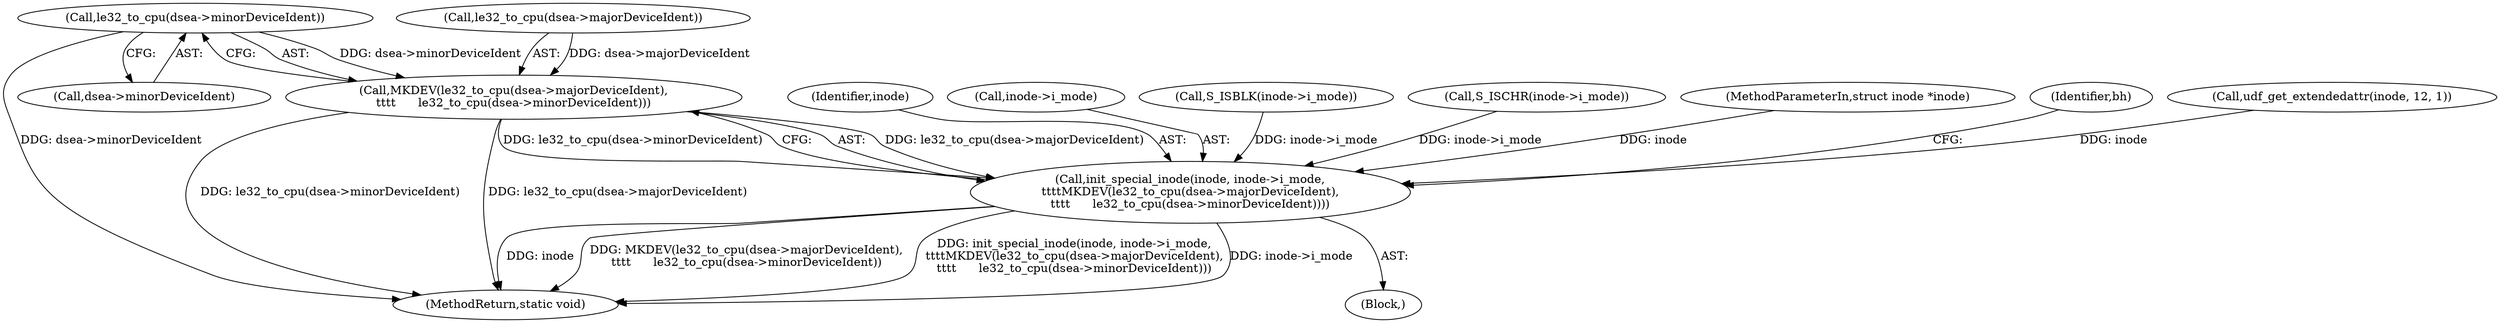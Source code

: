 digraph "0_linux_c03aa9f6e1f938618e6db2e23afef0574efeeb65@pointer" {
"1001147" [label="(Call,le32_to_cpu(dsea->minorDeviceIdent))"];
"1001142" [label="(Call,MKDEV(le32_to_cpu(dsea->majorDeviceIdent),\n\t\t\t\t      le32_to_cpu(dsea->minorDeviceIdent)))"];
"1001137" [label="(Call,init_special_inode(inode, inode->i_mode,\n\t\t\t\tMKDEV(le32_to_cpu(dsea->majorDeviceIdent),\n\t\t\t\t      le32_to_cpu(dsea->minorDeviceIdent))))"];
"1001136" [label="(Block,)"];
"1001138" [label="(Identifier,inode)"];
"1001139" [label="(Call,inode->i_mode)"];
"1001120" [label="(Call,S_ISBLK(inode->i_mode))"];
"1001143" [label="(Call,le32_to_cpu(dsea->majorDeviceIdent))"];
"1001116" [label="(Call,S_ISCHR(inode->i_mode))"];
"1001147" [label="(Call,le32_to_cpu(dsea->minorDeviceIdent))"];
"1001156" [label="(MethodReturn,static void)"];
"1000104" [label="(MethodParameterIn,struct inode *inode)"];
"1001137" [label="(Call,init_special_inode(inode, inode->i_mode,\n\t\t\t\tMKDEV(le32_to_cpu(dsea->majorDeviceIdent),\n\t\t\t\t      le32_to_cpu(dsea->minorDeviceIdent))))"];
"1001155" [label="(Identifier,bh)"];
"1001148" [label="(Call,dsea->minorDeviceIdent)"];
"1001130" [label="(Call,udf_get_extendedattr(inode, 12, 1))"];
"1001142" [label="(Call,MKDEV(le32_to_cpu(dsea->majorDeviceIdent),\n\t\t\t\t      le32_to_cpu(dsea->minorDeviceIdent)))"];
"1001147" -> "1001142"  [label="AST: "];
"1001147" -> "1001148"  [label="CFG: "];
"1001148" -> "1001147"  [label="AST: "];
"1001142" -> "1001147"  [label="CFG: "];
"1001147" -> "1001156"  [label="DDG: dsea->minorDeviceIdent"];
"1001147" -> "1001142"  [label="DDG: dsea->minorDeviceIdent"];
"1001142" -> "1001137"  [label="AST: "];
"1001143" -> "1001142"  [label="AST: "];
"1001137" -> "1001142"  [label="CFG: "];
"1001142" -> "1001156"  [label="DDG: le32_to_cpu(dsea->minorDeviceIdent)"];
"1001142" -> "1001156"  [label="DDG: le32_to_cpu(dsea->majorDeviceIdent)"];
"1001142" -> "1001137"  [label="DDG: le32_to_cpu(dsea->majorDeviceIdent)"];
"1001142" -> "1001137"  [label="DDG: le32_to_cpu(dsea->minorDeviceIdent)"];
"1001143" -> "1001142"  [label="DDG: dsea->majorDeviceIdent"];
"1001137" -> "1001136"  [label="AST: "];
"1001138" -> "1001137"  [label="AST: "];
"1001139" -> "1001137"  [label="AST: "];
"1001155" -> "1001137"  [label="CFG: "];
"1001137" -> "1001156"  [label="DDG: init_special_inode(inode, inode->i_mode,\n\t\t\t\tMKDEV(le32_to_cpu(dsea->majorDeviceIdent),\n\t\t\t\t      le32_to_cpu(dsea->minorDeviceIdent)))"];
"1001137" -> "1001156"  [label="DDG: inode->i_mode"];
"1001137" -> "1001156"  [label="DDG: inode"];
"1001137" -> "1001156"  [label="DDG: MKDEV(le32_to_cpu(dsea->majorDeviceIdent),\n\t\t\t\t      le32_to_cpu(dsea->minorDeviceIdent))"];
"1001130" -> "1001137"  [label="DDG: inode"];
"1000104" -> "1001137"  [label="DDG: inode"];
"1001120" -> "1001137"  [label="DDG: inode->i_mode"];
"1001116" -> "1001137"  [label="DDG: inode->i_mode"];
}
